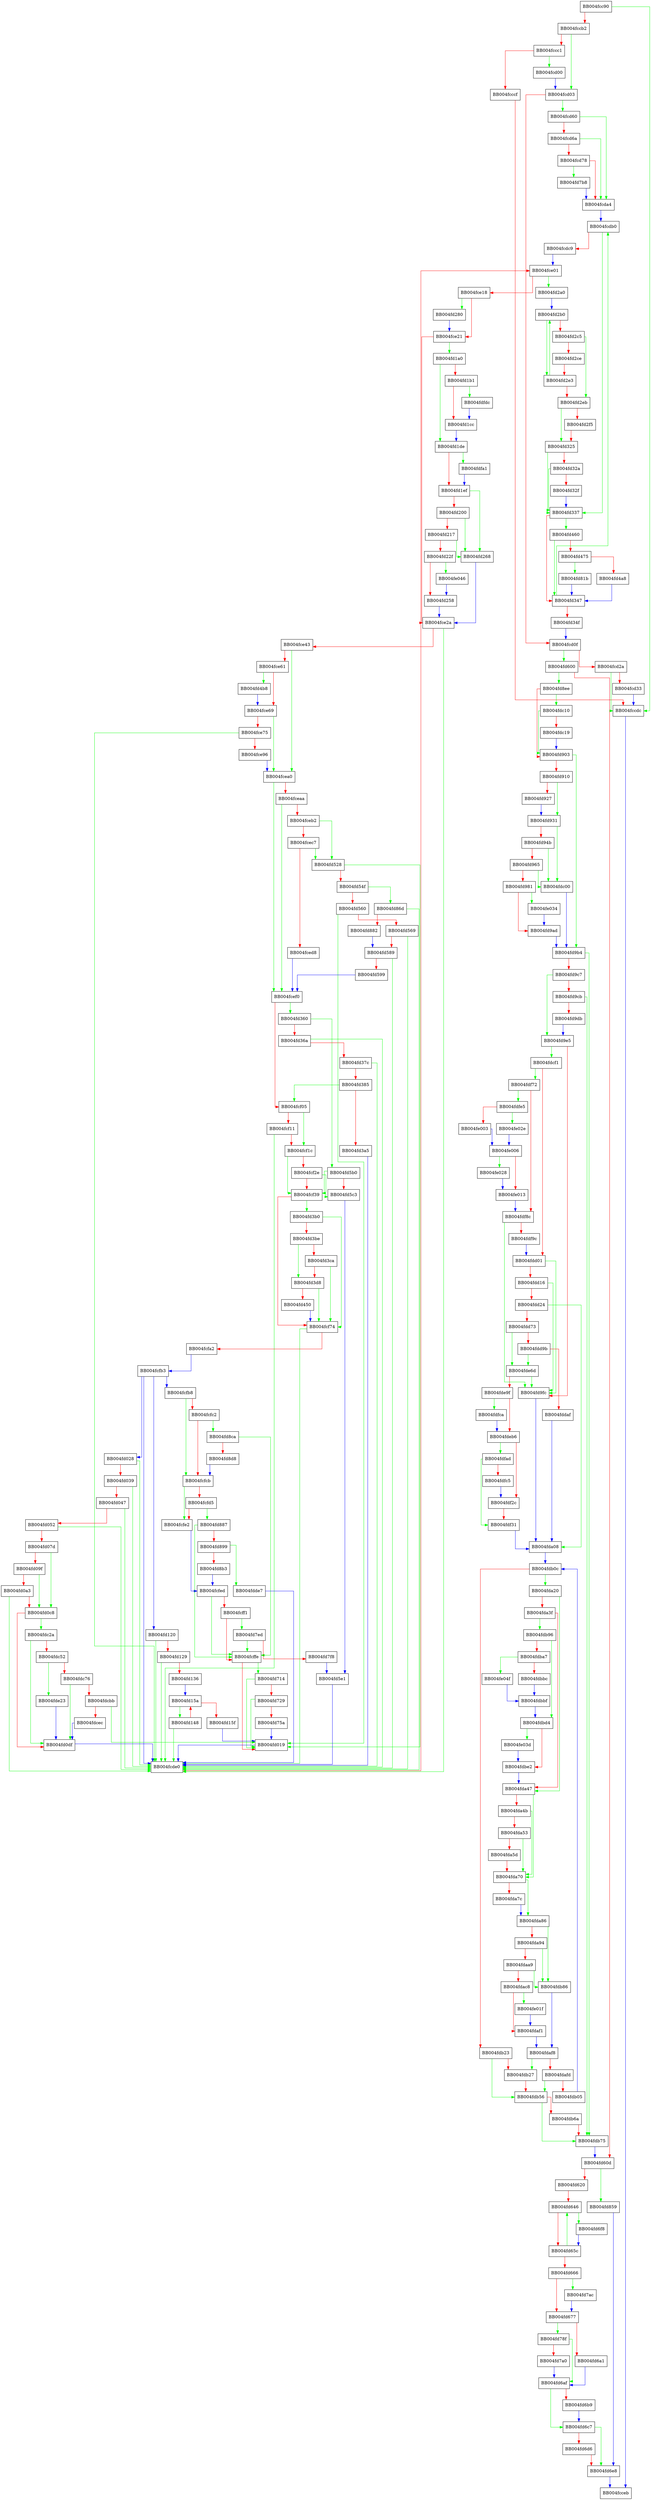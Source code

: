 digraph ossl_quic_channel_subtick {
  node [shape="box"];
  graph [splines=ortho];
  BB004fcc90 -> BB004fccdc [color="green"];
  BB004fcc90 -> BB004fccb2 [color="red"];
  BB004fccb2 -> BB004fcd03 [color="green"];
  BB004fccb2 -> BB004fccc1 [color="red"];
  BB004fccc1 -> BB004fcd00 [color="green"];
  BB004fccc1 -> BB004fcccf [color="red"];
  BB004fcccf -> BB004fccdc [color="red"];
  BB004fccdc -> BB004fcceb [color="blue"];
  BB004fcd00 -> BB004fcd03 [color="blue"];
  BB004fcd03 -> BB004fcd60 [color="green"];
  BB004fcd03 -> BB004fcd0f [color="red"];
  BB004fcd0f -> BB004fd600 [color="green"];
  BB004fcd0f -> BB004fcd2a [color="red"];
  BB004fcd2a -> BB004fccdc [color="green"];
  BB004fcd2a -> BB004fcd33 [color="red"];
  BB004fcd33 -> BB004fccdc [color="blue"];
  BB004fcd60 -> BB004fcda4 [color="green"];
  BB004fcd60 -> BB004fcd6a [color="red"];
  BB004fcd6a -> BB004fcda4 [color="green"];
  BB004fcd6a -> BB004fcd78 [color="red"];
  BB004fcd78 -> BB004fd7b8 [color="green"];
  BB004fcd78 -> BB004fcda4 [color="red"];
  BB004fcda4 -> BB004fcdb0 [color="blue"];
  BB004fcdb0 -> BB004fd337 [color="green"];
  BB004fcdb0 -> BB004fcdc9 [color="red"];
  BB004fcdc9 -> BB004fce01 [color="blue"];
  BB004fcde0 -> BB004fce01 [color="red"];
  BB004fce01 -> BB004fd2a0 [color="green"];
  BB004fce01 -> BB004fce18 [color="red"];
  BB004fce18 -> BB004fd280 [color="green"];
  BB004fce18 -> BB004fce21 [color="red"];
  BB004fce21 -> BB004fd1a0 [color="green"];
  BB004fce21 -> BB004fce2a [color="red"];
  BB004fce2a -> BB004fcde0 [color="green"];
  BB004fce2a -> BB004fce43 [color="red"];
  BB004fce43 -> BB004fcea0 [color="green"];
  BB004fce43 -> BB004fce61 [color="red"];
  BB004fce61 -> BB004fd4b8 [color="green"];
  BB004fce61 -> BB004fce69 [color="red"];
  BB004fce69 -> BB004fcea0 [color="green"];
  BB004fce69 -> BB004fce75 [color="red"];
  BB004fce75 -> BB004fcde0 [color="green"];
  BB004fce75 -> BB004fce96 [color="red"];
  BB004fce96 -> BB004fcea0 [color="blue"];
  BB004fcea0 -> BB004fcef0 [color="green"];
  BB004fcea0 -> BB004fceaa [color="red"];
  BB004fceaa -> BB004fcef0 [color="green"];
  BB004fceaa -> BB004fceb2 [color="red"];
  BB004fceb2 -> BB004fd528 [color="green"];
  BB004fceb2 -> BB004fcec7 [color="red"];
  BB004fcec7 -> BB004fd528 [color="green"];
  BB004fcec7 -> BB004fced8 [color="red"];
  BB004fced8 -> BB004fcef0 [color="blue"];
  BB004fcef0 -> BB004fd360 [color="green"];
  BB004fcef0 -> BB004fcf05 [color="red"];
  BB004fcf05 -> BB004fcf1c [color="green"];
  BB004fcf05 -> BB004fcf11 [color="red"];
  BB004fcf11 -> BB004fcde0 [color="green"];
  BB004fcf11 -> BB004fcf1c [color="red"];
  BB004fcf1c -> BB004fcf39 [color="green"];
  BB004fcf1c -> BB004fcf2e [color="red"];
  BB004fcf2e -> BB004fd5c3 [color="green"];
  BB004fcf2e -> BB004fcf39 [color="red"];
  BB004fcf39 -> BB004fd3b0 [color="green"];
  BB004fcf39 -> BB004fcf74 [color="red"];
  BB004fcf74 -> BB004fcde0 [color="green"];
  BB004fcf74 -> BB004fcfa2 [color="red"];
  BB004fcfa2 -> BB004fcfb3 [color="blue"];
  BB004fcfb3 -> BB004fcde0 [color="blue"];
  BB004fcfb3 -> BB004fcfb8 [color="blue"];
  BB004fcfb3 -> BB004fd028 [color="blue"];
  BB004fcfb3 -> BB004fd120 [color="blue"];
  BB004fcfb8 -> BB004fcfcb [color="green"];
  BB004fcfb8 -> BB004fcfc2 [color="red"];
  BB004fcfc2 -> BB004fd8ca [color="green"];
  BB004fcfc2 -> BB004fcfcb [color="red"];
  BB004fcfcb -> BB004fcfe2 [color="green"];
  BB004fcfcb -> BB004fcfd5 [color="red"];
  BB004fcfd5 -> BB004fd887 [color="green"];
  BB004fcfd5 -> BB004fcfe2 [color="red"];
  BB004fcfe2 -> BB004fcfed [color="blue"];
  BB004fcfed -> BB004fcffe [color="green"];
  BB004fcfed -> BB004fcff1 [color="red"];
  BB004fcff1 -> BB004fd7ed [color="green"];
  BB004fcff1 -> BB004fcffe [color="red"];
  BB004fcffe -> BB004fd714 [color="green"];
  BB004fcffe -> BB004fd019 [color="red"];
  BB004fd019 -> BB004fcde0 [color="blue"];
  BB004fd028 -> BB004fcde0 [color="green"];
  BB004fd028 -> BB004fd039 [color="red"];
  BB004fd039 -> BB004fcde0 [color="green"];
  BB004fd039 -> BB004fd047 [color="red"];
  BB004fd047 -> BB004fcde0 [color="green"];
  BB004fd047 -> BB004fd052 [color="red"];
  BB004fd052 -> BB004fcde0 [color="green"];
  BB004fd052 -> BB004fd07d [color="red"];
  BB004fd07d -> BB004fd0c8 [color="green"];
  BB004fd07d -> BB004fd09f [color="red"];
  BB004fd09f -> BB004fd0c8 [color="green"];
  BB004fd09f -> BB004fd0a3 [color="red"];
  BB004fd0a3 -> BB004fcde0 [color="green"];
  BB004fd0a3 -> BB004fd0c8 [color="red"];
  BB004fd0c8 -> BB004fdc2a [color="green"];
  BB004fd0c8 -> BB004fd0df [color="red"];
  BB004fd0df -> BB004fcde0 [color="blue"];
  BB004fd120 -> BB004fcde0 [color="green"];
  BB004fd120 -> BB004fd129 [color="red"];
  BB004fd129 -> BB004fcde0 [color="green"];
  BB004fd129 -> BB004fd136 [color="red"];
  BB004fd136 -> BB004fd15a [color="blue"];
  BB004fd148 -> BB004fcde0 [color="green"];
  BB004fd148 -> BB004fd15a [color="red"];
  BB004fd15a -> BB004fd148 [color="green"];
  BB004fd15a -> BB004fd15f [color="red"];
  BB004fd15f -> BB004fd019 [color="blue"];
  BB004fd1a0 -> BB004fd1de [color="green"];
  BB004fd1a0 -> BB004fd1b1 [color="red"];
  BB004fd1b1 -> BB004fdfdc [color="green"];
  BB004fd1b1 -> BB004fd1cc [color="red"];
  BB004fd1cc -> BB004fd1de [color="blue"];
  BB004fd1de -> BB004fdfa1 [color="green"];
  BB004fd1de -> BB004fd1ef [color="red"];
  BB004fd1ef -> BB004fd268 [color="green"];
  BB004fd1ef -> BB004fd200 [color="red"];
  BB004fd200 -> BB004fd268 [color="green"];
  BB004fd200 -> BB004fd217 [color="red"];
  BB004fd217 -> BB004fd268 [color="green"];
  BB004fd217 -> BB004fd22f [color="red"];
  BB004fd22f -> BB004fe046 [color="green"];
  BB004fd22f -> BB004fd258 [color="red"];
  BB004fd258 -> BB004fce2a [color="blue"];
  BB004fd268 -> BB004fce2a [color="blue"];
  BB004fd280 -> BB004fce21 [color="blue"];
  BB004fd2a0 -> BB004fd2b0 [color="blue"];
  BB004fd2b0 -> BB004fd2e3 [color="green"];
  BB004fd2b0 -> BB004fd2c5 [color="red"];
  BB004fd2c5 -> BB004fd2eb [color="green"];
  BB004fd2c5 -> BB004fd2ce [color="red"];
  BB004fd2ce -> BB004fd2e3 [color="red"];
  BB004fd2e3 -> BB004fd2b0 [color="green"];
  BB004fd2e3 -> BB004fd2eb [color="red"];
  BB004fd2eb -> BB004fd325 [color="green"];
  BB004fd2eb -> BB004fd2f5 [color="red"];
  BB004fd2f5 -> BB004fd325 [color="red"];
  BB004fd325 -> BB004fd337 [color="green"];
  BB004fd325 -> BB004fd32a [color="red"];
  BB004fd32a -> BB004fd337 [color="green"];
  BB004fd32a -> BB004fd32f [color="red"];
  BB004fd32f -> BB004fd337 [color="blue"];
  BB004fd337 -> BB004fd460 [color="green"];
  BB004fd337 -> BB004fd347 [color="red"];
  BB004fd347 -> BB004fcdb0 [color="green"];
  BB004fd347 -> BB004fd34f [color="red"];
  BB004fd34f -> BB004fcd0f [color="blue"];
  BB004fd360 -> BB004fd5b0 [color="green"];
  BB004fd360 -> BB004fd36a [color="red"];
  BB004fd36a -> BB004fcde0 [color="green"];
  BB004fd36a -> BB004fd37c [color="red"];
  BB004fd37c -> BB004fcde0 [color="green"];
  BB004fd37c -> BB004fd385 [color="red"];
  BB004fd385 -> BB004fcf05 [color="green"];
  BB004fd385 -> BB004fd3a5 [color="red"];
  BB004fd3a5 -> BB004fcde0 [color="blue"];
  BB004fd3b0 -> BB004fcf74 [color="green"];
  BB004fd3b0 -> BB004fd3be [color="red"];
  BB004fd3be -> BB004fd3d8 [color="green"];
  BB004fd3be -> BB004fd3ca [color="red"];
  BB004fd3ca -> BB004fcf74 [color="green"];
  BB004fd3ca -> BB004fd3d8 [color="red"];
  BB004fd3d8 -> BB004fcf74 [color="green"];
  BB004fd3d8 -> BB004fd450 [color="red"];
  BB004fd450 -> BB004fcf74 [color="blue"];
  BB004fd460 -> BB004fd347 [color="green"];
  BB004fd460 -> BB004fd475 [color="red"];
  BB004fd475 -> BB004fd81b [color="green"];
  BB004fd475 -> BB004fd4a8 [color="red"];
  BB004fd4a8 -> BB004fd347 [color="blue"];
  BB004fd4b8 -> BB004fce69 [color="blue"];
  BB004fd528 -> BB004fd019 [color="green"];
  BB004fd528 -> BB004fd54f [color="red"];
  BB004fd54f -> BB004fd86d [color="green"];
  BB004fd54f -> BB004fd560 [color="red"];
  BB004fd560 -> BB004fd019 [color="green"];
  BB004fd560 -> BB004fd569 [color="red"];
  BB004fd569 -> BB004fcde0 [color="green"];
  BB004fd569 -> BB004fd589 [color="red"];
  BB004fd589 -> BB004fcde0 [color="green"];
  BB004fd589 -> BB004fd599 [color="red"];
  BB004fd599 -> BB004fcef0 [color="blue"];
  BB004fd5b0 -> BB004fcf39 [color="green"];
  BB004fd5b0 -> BB004fd5c3 [color="red"];
  BB004fd5c3 -> BB004fd5e1 [color="blue"];
  BB004fd5e1 -> BB004fcde0 [color="blue"];
  BB004fd600 -> BB004fd8ee [color="green"];
  BB004fd600 -> BB004fd60d [color="red"];
  BB004fd60d -> BB004fd859 [color="green"];
  BB004fd60d -> BB004fd620 [color="red"];
  BB004fd620 -> BB004fd646 [color="red"];
  BB004fd646 -> BB004fd6f8 [color="green"];
  BB004fd646 -> BB004fd65c [color="red"];
  BB004fd65c -> BB004fd646 [color="green"];
  BB004fd65c -> BB004fd666 [color="red"];
  BB004fd666 -> BB004fd7ac [color="green"];
  BB004fd666 -> BB004fd677 [color="red"];
  BB004fd677 -> BB004fd78f [color="green"];
  BB004fd677 -> BB004fd6a1 [color="red"];
  BB004fd6a1 -> BB004fd6af [color="blue"];
  BB004fd6af -> BB004fd6c7 [color="green"];
  BB004fd6af -> BB004fd6b9 [color="red"];
  BB004fd6b9 -> BB004fd6c7 [color="blue"];
  BB004fd6c7 -> BB004fd6e8 [color="green"];
  BB004fd6c7 -> BB004fd6d6 [color="red"];
  BB004fd6d6 -> BB004fd6e8 [color="red"];
  BB004fd6e8 -> BB004fcceb [color="blue"];
  BB004fd6f8 -> BB004fd65c [color="blue"];
  BB004fd714 -> BB004fd019 [color="green"];
  BB004fd714 -> BB004fd729 [color="red"];
  BB004fd729 -> BB004fd019 [color="green"];
  BB004fd729 -> BB004fd75a [color="red"];
  BB004fd75a -> BB004fd019 [color="blue"];
  BB004fd78f -> BB004fd6af [color="green"];
  BB004fd78f -> BB004fd7a0 [color="red"];
  BB004fd7a0 -> BB004fd6af [color="blue"];
  BB004fd7ac -> BB004fd677 [color="blue"];
  BB004fd7b8 -> BB004fcda4 [color="blue"];
  BB004fd7ed -> BB004fcffe [color="green"];
  BB004fd7ed -> BB004fd7f8 [color="red"];
  BB004fd7f8 -> BB004fd5e1 [color="blue"];
  BB004fd81b -> BB004fd347 [color="blue"];
  BB004fd859 -> BB004fd6e8 [color="blue"];
  BB004fd86d -> BB004fcde0 [color="green"];
  BB004fd86d -> BB004fd882 [color="red"];
  BB004fd882 -> BB004fd589 [color="blue"];
  BB004fd887 -> BB004fcffe [color="green"];
  BB004fd887 -> BB004fd899 [color="red"];
  BB004fd899 -> BB004fdde7 [color="green"];
  BB004fd899 -> BB004fd8b3 [color="red"];
  BB004fd8b3 -> BB004fcfed [color="blue"];
  BB004fd8ca -> BB004fcffe [color="green"];
  BB004fd8ca -> BB004fd8d8 [color="red"];
  BB004fd8d8 -> BB004fcfcb [color="blue"];
  BB004fd8ee -> BB004fdc10 [color="green"];
  BB004fd8ee -> BB004fd903 [color="red"];
  BB004fd903 -> BB004fd9b4 [color="green"];
  BB004fd903 -> BB004fd910 [color="red"];
  BB004fd910 -> BB004fd931 [color="green"];
  BB004fd910 -> BB004fd927 [color="red"];
  BB004fd927 -> BB004fd931 [color="blue"];
  BB004fd931 -> BB004fdc00 [color="green"];
  BB004fd931 -> BB004fd94b [color="red"];
  BB004fd94b -> BB004fdc00 [color="green"];
  BB004fd94b -> BB004fd965 [color="red"];
  BB004fd965 -> BB004fdc00 [color="green"];
  BB004fd965 -> BB004fd981 [color="red"];
  BB004fd981 -> BB004fe034 [color="green"];
  BB004fd981 -> BB004fd9ad [color="red"];
  BB004fd9ad -> BB004fd9b4 [color="blue"];
  BB004fd9b4 -> BB004fdb75 [color="green"];
  BB004fd9b4 -> BB004fd9c7 [color="red"];
  BB004fd9c7 -> BB004fd9e5 [color="green"];
  BB004fd9c7 -> BB004fd9cb [color="red"];
  BB004fd9cb -> BB004fdb75 [color="green"];
  BB004fd9cb -> BB004fd9db [color="red"];
  BB004fd9db -> BB004fd9e5 [color="blue"];
  BB004fd9e5 -> BB004fdcf1 [color="green"];
  BB004fd9e5 -> BB004fd9fc [color="red"];
  BB004fd9fc -> BB004fda08 [color="blue"];
  BB004fda08 -> BB004fdb0c [color="blue"];
  BB004fda20 -> BB004fda47 [color="green"];
  BB004fda20 -> BB004fda3f [color="red"];
  BB004fda3f -> BB004fdb96 [color="green"];
  BB004fda3f -> BB004fda47 [color="red"];
  BB004fda47 -> BB004fda70 [color="green"];
  BB004fda47 -> BB004fda4b [color="red"];
  BB004fda4b -> BB004fda70 [color="green"];
  BB004fda4b -> BB004fda53 [color="red"];
  BB004fda53 -> BB004fda70 [color="green"];
  BB004fda53 -> BB004fda5d [color="red"];
  BB004fda5d -> BB004fda70 [color="red"];
  BB004fda70 -> BB004fda86 [color="green"];
  BB004fda70 -> BB004fda7c [color="red"];
  BB004fda7c -> BB004fda86 [color="blue"];
  BB004fda86 -> BB004fdb86 [color="green"];
  BB004fda86 -> BB004fda94 [color="red"];
  BB004fda94 -> BB004fdb86 [color="green"];
  BB004fda94 -> BB004fdaa9 [color="red"];
  BB004fdaa9 -> BB004fdb86 [color="green"];
  BB004fdaa9 -> BB004fdac8 [color="red"];
  BB004fdac8 -> BB004fe01f [color="green"];
  BB004fdac8 -> BB004fdaf1 [color="red"];
  BB004fdaf1 -> BB004fdaf8 [color="blue"];
  BB004fdaf8 -> BB004fdb27 [color="green"];
  BB004fdaf8 -> BB004fdafd [color="red"];
  BB004fdafd -> BB004fdb56 [color="green"];
  BB004fdafd -> BB004fdb05 [color="red"];
  BB004fdb05 -> BB004fdb0c [color="blue"];
  BB004fdb0c -> BB004fda20 [color="green"];
  BB004fdb0c -> BB004fdb23 [color="red"];
  BB004fdb23 -> BB004fdb56 [color="green"];
  BB004fdb23 -> BB004fdb27 [color="red"];
  BB004fdb27 -> BB004fdb56 [color="red"];
  BB004fdb56 -> BB004fdb75 [color="green"];
  BB004fdb56 -> BB004fdb6a [color="red"];
  BB004fdb6a -> BB004fdb75 [color="red"];
  BB004fdb75 -> BB004fd60d [color="blue"];
  BB004fdb86 -> BB004fdaf8 [color="blue"];
  BB004fdb96 -> BB004fdbd4 [color="green"];
  BB004fdb96 -> BB004fdba7 [color="red"];
  BB004fdba7 -> BB004fe04f [color="green"];
  BB004fdba7 -> BB004fdbbc [color="red"];
  BB004fdbbc -> BB004fdbbf [color="blue"];
  BB004fdbbf -> BB004fdbd4 [color="blue"];
  BB004fdbd4 -> BB004fe03d [color="green"];
  BB004fdbd4 -> BB004fdbe2 [color="red"];
  BB004fdbe2 -> BB004fda47 [color="blue"];
  BB004fdc00 -> BB004fd9b4 [color="blue"];
  BB004fdc10 -> BB004fd903 [color="green"];
  BB004fdc10 -> BB004fdc19 [color="red"];
  BB004fdc19 -> BB004fd903 [color="blue"];
  BB004fdc2a -> BB004fd0df [color="green"];
  BB004fdc2a -> BB004fdc52 [color="red"];
  BB004fdc52 -> BB004fde23 [color="green"];
  BB004fdc52 -> BB004fdc76 [color="red"];
  BB004fdc76 -> BB004fd0df [color="green"];
  BB004fdc76 -> BB004fdcbb [color="red"];
  BB004fdcbb -> BB004fd019 [color="green"];
  BB004fdcbb -> BB004fdcec [color="red"];
  BB004fdcec -> BB004fd0df [color="blue"];
  BB004fdcf1 -> BB004fdf72 [color="green"];
  BB004fdcf1 -> BB004fdd01 [color="red"];
  BB004fdd01 -> BB004fd9fc [color="green"];
  BB004fdd01 -> BB004fdd16 [color="red"];
  BB004fdd16 -> BB004fd9fc [color="green"];
  BB004fdd16 -> BB004fdd24 [color="red"];
  BB004fdd24 -> BB004fda08 [color="green"];
  BB004fdd24 -> BB004fdd73 [color="red"];
  BB004fdd73 -> BB004fde6d [color="green"];
  BB004fdd73 -> BB004fdd9b [color="red"];
  BB004fdd9b -> BB004fde6d [color="green"];
  BB004fdd9b -> BB004fddaf [color="red"];
  BB004fddaf -> BB004fda08 [color="blue"];
  BB004fdde7 -> BB004fcde0 [color="blue"];
  BB004fde23 -> BB004fd0df [color="blue"];
  BB004fde6d -> BB004fd9fc [color="green"];
  BB004fde6d -> BB004fde9f [color="red"];
  BB004fde9f -> BB004fdfca [color="green"];
  BB004fde9f -> BB004fdeb6 [color="red"];
  BB004fdeb6 -> BB004fdfad [color="green"];
  BB004fdeb6 -> BB004fdf2c [color="red"];
  BB004fdf2c -> BB004fdf31 [color="red"];
  BB004fdf31 -> BB004fda08 [color="blue"];
  BB004fdf72 -> BB004fdfe5 [color="green"];
  BB004fdf72 -> BB004fdf8c [color="red"];
  BB004fdf8c -> BB004fd9fc [color="green"];
  BB004fdf8c -> BB004fdf9c [color="red"];
  BB004fdf9c -> BB004fdd01 [color="blue"];
  BB004fdfa1 -> BB004fd1ef [color="blue"];
  BB004fdfad -> BB004fdf31 [color="green"];
  BB004fdfad -> BB004fdfc5 [color="red"];
  BB004fdfc5 -> BB004fdf2c [color="blue"];
  BB004fdfca -> BB004fdeb6 [color="blue"];
  BB004fdfdc -> BB004fd1cc [color="blue"];
  BB004fdfe5 -> BB004fe02e [color="green"];
  BB004fdfe5 -> BB004fe003 [color="red"];
  BB004fe003 -> BB004fe006 [color="blue"];
  BB004fe006 -> BB004fe028 [color="green"];
  BB004fe006 -> BB004fe013 [color="red"];
  BB004fe013 -> BB004fdf8c [color="blue"];
  BB004fe01f -> BB004fdaf1 [color="blue"];
  BB004fe028 -> BB004fe013 [color="blue"];
  BB004fe02e -> BB004fe006 [color="blue"];
  BB004fe034 -> BB004fd9ad [color="blue"];
  BB004fe03d -> BB004fdbe2 [color="blue"];
  BB004fe046 -> BB004fd258 [color="blue"];
  BB004fe04f -> BB004fdbbf [color="blue"];
}